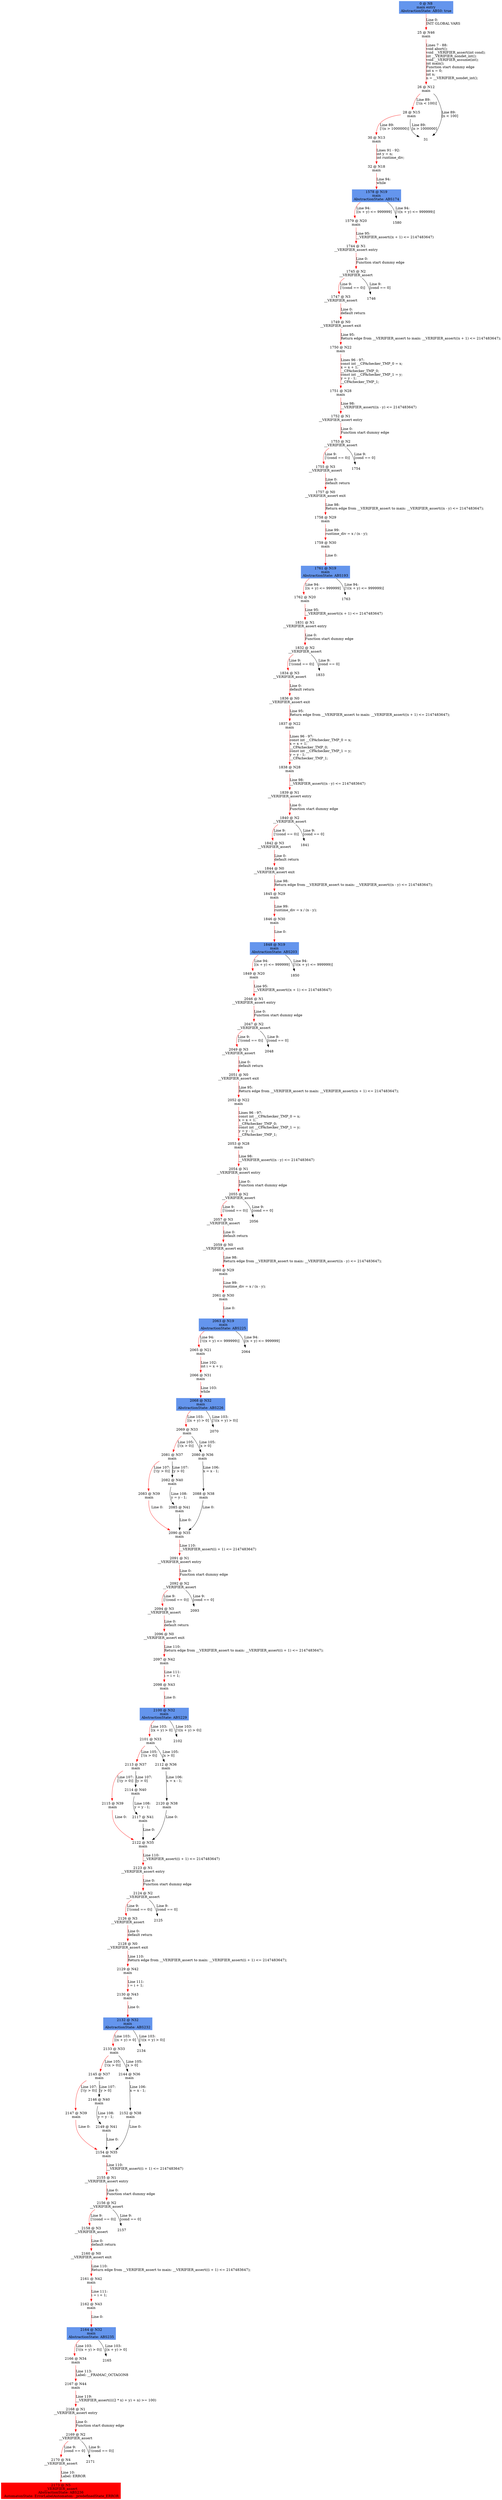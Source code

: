 digraph ARG {
node [style="filled" shape="box" color="white"]
0 [fillcolor="cornflowerblue" label="0 @ N8\nmain entry\nAbstractionState: ABS0: true\n" id="0"]
25 [label="25 @ N46\nmain\n" id="25"]
26 [label="26 @ N12\nmain\n" id="26"]
28 [label="28 @ N15\nmain\n" id="28"]
30 [label="30 @ N13\nmain\n" id="30"]
32 [label="32 @ N18\nmain\n" id="32"]
1578 [fillcolor="cornflowerblue" label="1578 @ N19\nmain\nAbstractionState: ABS174\n" id="1578"]
1579 [label="1579 @ N20\nmain\n" id="1579"]
1744 [label="1744 @ N1\n__VERIFIER_assert entry\n" id="1744"]
1745 [label="1745 @ N2\n__VERIFIER_assert\n" id="1745"]
1747 [label="1747 @ N3\n__VERIFIER_assert\n" id="1747"]
1749 [label="1749 @ N0\n__VERIFIER_assert exit\n" id="1749"]
1750 [label="1750 @ N22\nmain\n" id="1750"]
1751 [label="1751 @ N28\nmain\n" id="1751"]
1752 [label="1752 @ N1\n__VERIFIER_assert entry\n" id="1752"]
1753 [label="1753 @ N2\n__VERIFIER_assert\n" id="1753"]
1755 [label="1755 @ N3\n__VERIFIER_assert\n" id="1755"]
1757 [label="1757 @ N0\n__VERIFIER_assert exit\n" id="1757"]
1758 [label="1758 @ N29\nmain\n" id="1758"]
1759 [label="1759 @ N30\nmain\n" id="1759"]
1761 [fillcolor="cornflowerblue" label="1761 @ N19\nmain\nAbstractionState: ABS193\n" id="1761"]
1762 [label="1762 @ N20\nmain\n" id="1762"]
1831 [label="1831 @ N1\n__VERIFIER_assert entry\n" id="1831"]
1832 [label="1832 @ N2\n__VERIFIER_assert\n" id="1832"]
1834 [label="1834 @ N3\n__VERIFIER_assert\n" id="1834"]
1836 [label="1836 @ N0\n__VERIFIER_assert exit\n" id="1836"]
1837 [label="1837 @ N22\nmain\n" id="1837"]
1838 [label="1838 @ N28\nmain\n" id="1838"]
1839 [label="1839 @ N1\n__VERIFIER_assert entry\n" id="1839"]
1840 [label="1840 @ N2\n__VERIFIER_assert\n" id="1840"]
1842 [label="1842 @ N3\n__VERIFIER_assert\n" id="1842"]
1844 [label="1844 @ N0\n__VERIFIER_assert exit\n" id="1844"]
1845 [label="1845 @ N29\nmain\n" id="1845"]
1846 [label="1846 @ N30\nmain\n" id="1846"]
1848 [fillcolor="cornflowerblue" label="1848 @ N19\nmain\nAbstractionState: ABS203\n" id="1848"]
1849 [label="1849 @ N20\nmain\n" id="1849"]
2046 [label="2046 @ N1\n__VERIFIER_assert entry\n" id="2046"]
2047 [label="2047 @ N2\n__VERIFIER_assert\n" id="2047"]
2049 [label="2049 @ N3\n__VERIFIER_assert\n" id="2049"]
2051 [label="2051 @ N0\n__VERIFIER_assert exit\n" id="2051"]
2052 [label="2052 @ N22\nmain\n" id="2052"]
2053 [label="2053 @ N28\nmain\n" id="2053"]
2054 [label="2054 @ N1\n__VERIFIER_assert entry\n" id="2054"]
2055 [label="2055 @ N2\n__VERIFIER_assert\n" id="2055"]
2057 [label="2057 @ N3\n__VERIFIER_assert\n" id="2057"]
2059 [label="2059 @ N0\n__VERIFIER_assert exit\n" id="2059"]
2060 [label="2060 @ N29\nmain\n" id="2060"]
2061 [label="2061 @ N30\nmain\n" id="2061"]
2063 [fillcolor="cornflowerblue" label="2063 @ N19\nmain\nAbstractionState: ABS225\n" id="2063"]
2065 [label="2065 @ N21\nmain\n" id="2065"]
2066 [label="2066 @ N31\nmain\n" id="2066"]
2068 [fillcolor="cornflowerblue" label="2068 @ N32\nmain\nAbstractionState: ABS226\n" id="2068"]
2069 [label="2069 @ N33\nmain\n" id="2069"]
2081 [label="2081 @ N37\nmain\n" id="2081"]
2083 [label="2083 @ N39\nmain\n" id="2083"]
2090 [label="2090 @ N35\nmain\n" id="2090"]
2091 [label="2091 @ N1\n__VERIFIER_assert entry\n" id="2091"]
2092 [label="2092 @ N2\n__VERIFIER_assert\n" id="2092"]
2094 [label="2094 @ N3\n__VERIFIER_assert\n" id="2094"]
2096 [label="2096 @ N0\n__VERIFIER_assert exit\n" id="2096"]
2097 [label="2097 @ N42\nmain\n" id="2097"]
2098 [label="2098 @ N43\nmain\n" id="2098"]
2100 [fillcolor="cornflowerblue" label="2100 @ N32\nmain\nAbstractionState: ABS229\n" id="2100"]
2101 [label="2101 @ N33\nmain\n" id="2101"]
2113 [label="2113 @ N37\nmain\n" id="2113"]
2115 [label="2115 @ N39\nmain\n" id="2115"]
2122 [label="2122 @ N35\nmain\n" id="2122"]
2123 [label="2123 @ N1\n__VERIFIER_assert entry\n" id="2123"]
2124 [label="2124 @ N2\n__VERIFIER_assert\n" id="2124"]
2126 [label="2126 @ N3\n__VERIFIER_assert\n" id="2126"]
2128 [label="2128 @ N0\n__VERIFIER_assert exit\n" id="2128"]
2129 [label="2129 @ N42\nmain\n" id="2129"]
2130 [label="2130 @ N43\nmain\n" id="2130"]
2132 [fillcolor="cornflowerblue" label="2132 @ N32\nmain\nAbstractionState: ABS232\n" id="2132"]
2133 [label="2133 @ N33\nmain\n" id="2133"]
2145 [label="2145 @ N37\nmain\n" id="2145"]
2147 [label="2147 @ N39\nmain\n" id="2147"]
2154 [label="2154 @ N35\nmain\n" id="2154"]
2155 [label="2155 @ N1\n__VERIFIER_assert entry\n" id="2155"]
2156 [label="2156 @ N2\n__VERIFIER_assert\n" id="2156"]
2158 [label="2158 @ N3\n__VERIFIER_assert\n" id="2158"]
2160 [label="2160 @ N0\n__VERIFIER_assert exit\n" id="2160"]
2161 [label="2161 @ N42\nmain\n" id="2161"]
2162 [label="2162 @ N43\nmain\n" id="2162"]
2164 [fillcolor="cornflowerblue" label="2164 @ N32\nmain\nAbstractionState: ABS235\n" id="2164"]
2166 [label="2166 @ N34\nmain\n" id="2166"]
2167 [label="2167 @ N44\nmain\n" id="2167"]
2168 [label="2168 @ N1\n__VERIFIER_assert entry\n" id="2168"]
2169 [label="2169 @ N2\n__VERIFIER_assert\n" id="2169"]
2170 [label="2170 @ N4\n__VERIFIER_assert\n" id="2170"]
2173 [fillcolor="red" label="2173 @ N5\n__VERIFIER_assert\nAbstractionState: ABS236\n AutomatonState: ErrorLabelAutomaton: _predefinedState_ERROR\n" id="2173"]
2146 [label="2146 @ N40\nmain\n" id="2146"]
2149 [label="2149 @ N41\nmain\n" id="2149"]
2144 [label="2144 @ N36\nmain\n" id="2144"]
2152 [label="2152 @ N38\nmain\n" id="2152"]
2114 [label="2114 @ N40\nmain\n" id="2114"]
2117 [label="2117 @ N41\nmain\n" id="2117"]
2112 [label="2112 @ N36\nmain\n" id="2112"]
2120 [label="2120 @ N38\nmain\n" id="2120"]
2082 [label="2082 @ N40\nmain\n" id="2082"]
2085 [label="2085 @ N41\nmain\n" id="2085"]
2080 [label="2080 @ N36\nmain\n" id="2080"]
2088 [label="2088 @ N38\nmain\n" id="2088"]
0 -> 25 [color="red" label="Line 0: \lINIT GLOBAL VARS\l" id="0 -> 25"]
25 -> 26 [color="red" label="Lines 7 - 88: \lvoid abort();\lvoid __VERIFIER_assert(int cond);\lint __VERIFIER_nondet_int();\lvoid __VERIFIER_assume(int);\lint main();\lFunction start dummy edge\lint x = 0;\lint n;\ln = __VERIFIER_nondet_int();\l" id="25 -> 26"]
26 -> 28 [color="red" label="Line 89: \l[!(n < 100)]\l" id="26 -> 28"]
26 -> 31 [label="Line 89: \l[n < 100]\l" id="26 -> 31"]
28 -> 30 [color="red" label="Line 89: \l[!(n > 1000000)]\l" id="28 -> 30"]
28 -> 31 [label="Line 89: \l[n > 1000000]\l" id="28 -> 31"]
30 -> 32 [color="red" label="Lines 91 - 92: \lint y = n;\lint runtime_div;\l" id="30 -> 32"]
32 -> 1578 [color="red" label="Line 94: \lwhile\l" id="32 -> 1578"]
1578 -> 1579 [color="red" label="Line 94: \l[(x + y) <= 999999]\l" id="1578 -> 1579"]
1578 -> 1580 [label="Line 94: \l[!((x + y) <= 999999)]\l" id="1578 -> 1580"]
1579 -> 1744 [color="red" label="Line 95: \l__VERIFIER_assert((x + 1) <= 2147483647)\l" id="1579 -> 1744"]
1744 -> 1745 [color="red" label="Line 0: \lFunction start dummy edge\l" id="1744 -> 1745"]
1745 -> 1746 [label="Line 9: \l[cond == 0]\l" id="1745 -> 1746"]
1745 -> 1747 [color="red" label="Line 9: \l[!(cond == 0)]\l" id="1745 -> 1747"]
1747 -> 1749 [color="red" label="Line 0: \ldefault return\l" id="1747 -> 1749"]
1749 -> 1750 [color="red" label="Line 95: \lReturn edge from __VERIFIER_assert to main: __VERIFIER_assert((x + 1) <= 2147483647);\l" id="1749 -> 1750"]
1750 -> 1751 [color="red" label="Lines 96 - 97: \lconst int __CPAchecker_TMP_0 = x;\lx = x + 1;\l__CPAchecker_TMP_0;\lconst int __CPAchecker_TMP_1 = y;\ly = y - 1;\l__CPAchecker_TMP_1;\l" id="1750 -> 1751"]
1751 -> 1752 [color="red" label="Line 98: \l__VERIFIER_assert((n - y) <= 2147483647)\l" id="1751 -> 1752"]
1752 -> 1753 [color="red" label="Line 0: \lFunction start dummy edge\l" id="1752 -> 1753"]
1753 -> 1754 [label="Line 9: \l[cond == 0]\l" id="1753 -> 1754"]
1753 -> 1755 [color="red" label="Line 9: \l[!(cond == 0)]\l" id="1753 -> 1755"]
1755 -> 1757 [color="red" label="Line 0: \ldefault return\l" id="1755 -> 1757"]
1757 -> 1758 [color="red" label="Line 98: \lReturn edge from __VERIFIER_assert to main: __VERIFIER_assert((n - y) <= 2147483647);\l" id="1757 -> 1758"]
1758 -> 1759 [color="red" label="Line 99: \lruntime_div = x / (n - y);\l" id="1758 -> 1759"]
1759 -> 1761 [color="red" label="Line 0: \l\l" id="1759 -> 1761"]
1761 -> 1762 [color="red" label="Line 94: \l[(x + y) <= 999999]\l" id="1761 -> 1762"]
1761 -> 1763 [label="Line 94: \l[!((x + y) <= 999999)]\l" id="1761 -> 1763"]
1762 -> 1831 [color="red" label="Line 95: \l__VERIFIER_assert((x + 1) <= 2147483647)\l" id="1762 -> 1831"]
1831 -> 1832 [color="red" label="Line 0: \lFunction start dummy edge\l" id="1831 -> 1832"]
1832 -> 1833 [label="Line 9: \l[cond == 0]\l" id="1832 -> 1833"]
1832 -> 1834 [color="red" label="Line 9: \l[!(cond == 0)]\l" id="1832 -> 1834"]
1834 -> 1836 [color="red" label="Line 0: \ldefault return\l" id="1834 -> 1836"]
1836 -> 1837 [color="red" label="Line 95: \lReturn edge from __VERIFIER_assert to main: __VERIFIER_assert((x + 1) <= 2147483647);\l" id="1836 -> 1837"]
1837 -> 1838 [color="red" label="Lines 96 - 97: \lconst int __CPAchecker_TMP_0 = x;\lx = x + 1;\l__CPAchecker_TMP_0;\lconst int __CPAchecker_TMP_1 = y;\ly = y - 1;\l__CPAchecker_TMP_1;\l" id="1837 -> 1838"]
1838 -> 1839 [color="red" label="Line 98: \l__VERIFIER_assert((n - y) <= 2147483647)\l" id="1838 -> 1839"]
1839 -> 1840 [color="red" label="Line 0: \lFunction start dummy edge\l" id="1839 -> 1840"]
1840 -> 1841 [label="Line 9: \l[cond == 0]\l" id="1840 -> 1841"]
1840 -> 1842 [color="red" label="Line 9: \l[!(cond == 0)]\l" id="1840 -> 1842"]
1842 -> 1844 [color="red" label="Line 0: \ldefault return\l" id="1842 -> 1844"]
1844 -> 1845 [color="red" label="Line 98: \lReturn edge from __VERIFIER_assert to main: __VERIFIER_assert((n - y) <= 2147483647);\l" id="1844 -> 1845"]
1845 -> 1846 [color="red" label="Line 99: \lruntime_div = x / (n - y);\l" id="1845 -> 1846"]
1846 -> 1848 [color="red" label="Line 0: \l\l" id="1846 -> 1848"]
1848 -> 1849 [color="red" label="Line 94: \l[(x + y) <= 999999]\l" id="1848 -> 1849"]
1848 -> 1850 [label="Line 94: \l[!((x + y) <= 999999)]\l" id="1848 -> 1850"]
1849 -> 2046 [color="red" label="Line 95: \l__VERIFIER_assert((x + 1) <= 2147483647)\l" id="1849 -> 2046"]
2046 -> 2047 [color="red" label="Line 0: \lFunction start dummy edge\l" id="2046 -> 2047"]
2047 -> 2048 [label="Line 9: \l[cond == 0]\l" id="2047 -> 2048"]
2047 -> 2049 [color="red" label="Line 9: \l[!(cond == 0)]\l" id="2047 -> 2049"]
2049 -> 2051 [color="red" label="Line 0: \ldefault return\l" id="2049 -> 2051"]
2051 -> 2052 [color="red" label="Line 95: \lReturn edge from __VERIFIER_assert to main: __VERIFIER_assert((x + 1) <= 2147483647);\l" id="2051 -> 2052"]
2052 -> 2053 [color="red" label="Lines 96 - 97: \lconst int __CPAchecker_TMP_0 = x;\lx = x + 1;\l__CPAchecker_TMP_0;\lconst int __CPAchecker_TMP_1 = y;\ly = y - 1;\l__CPAchecker_TMP_1;\l" id="2052 -> 2053"]
2053 -> 2054 [color="red" label="Line 98: \l__VERIFIER_assert((n - y) <= 2147483647)\l" id="2053 -> 2054"]
2054 -> 2055 [color="red" label="Line 0: \lFunction start dummy edge\l" id="2054 -> 2055"]
2055 -> 2056 [label="Line 9: \l[cond == 0]\l" id="2055 -> 2056"]
2055 -> 2057 [color="red" label="Line 9: \l[!(cond == 0)]\l" id="2055 -> 2057"]
2057 -> 2059 [color="red" label="Line 0: \ldefault return\l" id="2057 -> 2059"]
2059 -> 2060 [color="red" label="Line 98: \lReturn edge from __VERIFIER_assert to main: __VERIFIER_assert((n - y) <= 2147483647);\l" id="2059 -> 2060"]
2060 -> 2061 [color="red" label="Line 99: \lruntime_div = x / (n - y);\l" id="2060 -> 2061"]
2061 -> 2063 [color="red" label="Line 0: \l\l" id="2061 -> 2063"]
2063 -> 2064 [label="Line 94: \l[(x + y) <= 999999]\l" id="2063 -> 2064"]
2063 -> 2065 [color="red" label="Line 94: \l[!((x + y) <= 999999)]\l" id="2063 -> 2065"]
2065 -> 2066 [color="red" label="Line 102: \lint i = x + y;\l" id="2065 -> 2066"]
2066 -> 2068 [color="red" label="Line 103: \lwhile\l" id="2066 -> 2068"]
2068 -> 2069 [color="red" label="Line 103: \l[(x + y) > 0]\l" id="2068 -> 2069"]
2068 -> 2070 [label="Line 103: \l[!((x + y) > 0)]\l" id="2068 -> 2070"]
2069 -> 2080 [label="Line 105: \l[x > 0]\l" id="2069 -> 2080"]
2069 -> 2081 [color="red" label="Line 105: \l[!(x > 0)]\l" id="2069 -> 2081"]
2081 -> 2082 [label="Line 107: \l[y > 0]\l" id="2081 -> 2082"]
2081 -> 2083 [color="red" label="Line 107: \l[!(y > 0)]\l" id="2081 -> 2083"]
2083 -> 2090 [color="red" label="Line 0: \l\l" id="2083 -> 2090"]
2090 -> 2091 [color="red" label="Line 110: \l__VERIFIER_assert((i + 1) <= 2147483647)\l" id="2090 -> 2091"]
2091 -> 2092 [color="red" label="Line 0: \lFunction start dummy edge\l" id="2091 -> 2092"]
2092 -> 2093 [label="Line 9: \l[cond == 0]\l" id="2092 -> 2093"]
2092 -> 2094 [color="red" label="Line 9: \l[!(cond == 0)]\l" id="2092 -> 2094"]
2094 -> 2096 [color="red" label="Line 0: \ldefault return\l" id="2094 -> 2096"]
2096 -> 2097 [color="red" label="Line 110: \lReturn edge from __VERIFIER_assert to main: __VERIFIER_assert((i + 1) <= 2147483647);\l" id="2096 -> 2097"]
2097 -> 2098 [color="red" label="Line 111: \li = i + 1;\l" id="2097 -> 2098"]
2098 -> 2100 [color="red" label="Line 0: \l\l" id="2098 -> 2100"]
2100 -> 2101 [color="red" label="Line 103: \l[(x + y) > 0]\l" id="2100 -> 2101"]
2100 -> 2102 [label="Line 103: \l[!((x + y) > 0)]\l" id="2100 -> 2102"]
2101 -> 2112 [label="Line 105: \l[x > 0]\l" id="2101 -> 2112"]
2101 -> 2113 [color="red" label="Line 105: \l[!(x > 0)]\l" id="2101 -> 2113"]
2113 -> 2114 [label="Line 107: \l[y > 0]\l" id="2113 -> 2114"]
2113 -> 2115 [color="red" label="Line 107: \l[!(y > 0)]\l" id="2113 -> 2115"]
2115 -> 2122 [color="red" label="Line 0: \l\l" id="2115 -> 2122"]
2122 -> 2123 [color="red" label="Line 110: \l__VERIFIER_assert((i + 1) <= 2147483647)\l" id="2122 -> 2123"]
2123 -> 2124 [color="red" label="Line 0: \lFunction start dummy edge\l" id="2123 -> 2124"]
2124 -> 2125 [label="Line 9: \l[cond == 0]\l" id="2124 -> 2125"]
2124 -> 2126 [color="red" label="Line 9: \l[!(cond == 0)]\l" id="2124 -> 2126"]
2126 -> 2128 [color="red" label="Line 0: \ldefault return\l" id="2126 -> 2128"]
2128 -> 2129 [color="red" label="Line 110: \lReturn edge from __VERIFIER_assert to main: __VERIFIER_assert((i + 1) <= 2147483647);\l" id="2128 -> 2129"]
2129 -> 2130 [color="red" label="Line 111: \li = i + 1;\l" id="2129 -> 2130"]
2130 -> 2132 [color="red" label="Line 0: \l\l" id="2130 -> 2132"]
2132 -> 2133 [color="red" label="Line 103: \l[(x + y) > 0]\l" id="2132 -> 2133"]
2132 -> 2134 [label="Line 103: \l[!((x + y) > 0)]\l" id="2132 -> 2134"]
2133 -> 2144 [label="Line 105: \l[x > 0]\l" id="2133 -> 2144"]
2133 -> 2145 [color="red" label="Line 105: \l[!(x > 0)]\l" id="2133 -> 2145"]
2145 -> 2146 [label="Line 107: \l[y > 0]\l" id="2145 -> 2146"]
2145 -> 2147 [color="red" label="Line 107: \l[!(y > 0)]\l" id="2145 -> 2147"]
2147 -> 2154 [color="red" label="Line 0: \l\l" id="2147 -> 2154"]
2154 -> 2155 [color="red" label="Line 110: \l__VERIFIER_assert((i + 1) <= 2147483647)\l" id="2154 -> 2155"]
2155 -> 2156 [color="red" label="Line 0: \lFunction start dummy edge\l" id="2155 -> 2156"]
2156 -> 2157 [label="Line 9: \l[cond == 0]\l" id="2156 -> 2157"]
2156 -> 2158 [color="red" label="Line 9: \l[!(cond == 0)]\l" id="2156 -> 2158"]
2158 -> 2160 [color="red" label="Line 0: \ldefault return\l" id="2158 -> 2160"]
2160 -> 2161 [color="red" label="Line 110: \lReturn edge from __VERIFIER_assert to main: __VERIFIER_assert((i + 1) <= 2147483647);\l" id="2160 -> 2161"]
2161 -> 2162 [color="red" label="Line 111: \li = i + 1;\l" id="2161 -> 2162"]
2162 -> 2164 [color="red" label="Line 0: \l\l" id="2162 -> 2164"]
2164 -> 2165 [label="Line 103: \l[(x + y) > 0]\l" id="2164 -> 2165"]
2164 -> 2166 [color="red" label="Line 103: \l[!((x + y) > 0)]\l" id="2164 -> 2166"]
2166 -> 2167 [color="red" label="Line 113: \lLabel: __FRAMAC_OCTAGON8\l" id="2166 -> 2167"]
2167 -> 2168 [color="red" label="Line 119: \l__VERIFIER_assert((((2 * x) + y) + n) >= 100)\l" id="2167 -> 2168"]
2168 -> 2169 [color="red" label="Line 0: \lFunction start dummy edge\l" id="2168 -> 2169"]
2169 -> 2170 [color="red" label="Line 9: \l[cond == 0]\l" id="2169 -> 2170"]
2169 -> 2171 [label="Line 9: \l[!(cond == 0)]\l" id="2169 -> 2171"]
2170 -> 2173 [color="red" label="Line 10: \lLabel: ERROR\l" id="2170 -> 2173"]
2146 -> 2149 [label="Line 108: \ly = y - 1;\l" id="2146 -> 2149"]
2149 -> 2154 [label="Line 0: \l\l" id="2149 -> 2154"]
2144 -> 2152 [label="Line 106: \lx = x - 1;\l" id="2144 -> 2152"]
2152 -> 2154 [label="Line 0: \l\l" id="2152 -> 2154"]
2114 -> 2117 [label="Line 108: \ly = y - 1;\l" id="2114 -> 2117"]
2117 -> 2122 [label="Line 0: \l\l" id="2117 -> 2122"]
2112 -> 2120 [label="Line 106: \lx = x - 1;\l" id="2112 -> 2120"]
2120 -> 2122 [label="Line 0: \l\l" id="2120 -> 2122"]
2082 -> 2085 [label="Line 108: \ly = y - 1;\l" id="2082 -> 2085"]
2085 -> 2090 [label="Line 0: \l\l" id="2085 -> 2090"]
2080 -> 2088 [label="Line 106: \lx = x - 1;\l" id="2080 -> 2088"]
2088 -> 2090 [label="Line 0: \l\l" id="2088 -> 2090"]
}
